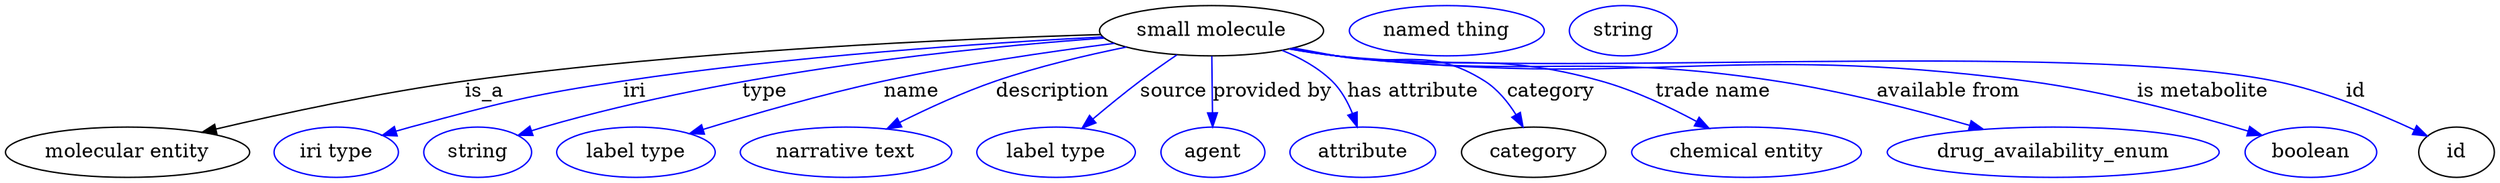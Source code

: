 digraph {
	graph [bb="0,0,1773.1,123"];
	node [label="\N"];
	"small molecule"	[height=0.5,
		label="small molecule",
		pos="861.09,105",
		width=2.2206];
	"molecular entity"	[height=0.5,
		pos="87.092,18",
		width=2.4192];
	"small molecule" -> "molecular entity"	[label=is_a,
		lp="342.09,61.5",
		pos="e,140.33,32.267 781.73,102.23 677.3,99.113 488.21,90.759 328.09,69 267.22,60.727 198.7,45.976 150.33,34.633"];
	iri	[color=blue,
		height=0.5,
		label="iri type",
		pos="236.09,18",
		width=1.2277];
	"small molecule" -> iri	[color=blue,
		label=iri,
		lp="449.09,61.5",
		pos="e,269.37,29.991 783.33,100.6 698.75,96.18 559.76,86.831 441.09,69 373.16,58.792 356.48,53.665 290.09,36 286.51,35.047 282.81,34.005 \
279.11,32.922",
		style=solid];
	type	[color=blue,
		height=0.5,
		label=string,
		pos="337.09,18",
		width=1.0652];
	"small molecule" -> type	[color=blue,
		label=type,
		lp="542.09,61.5",
		pos="e,365.73,30.023 784.52,99.736 689.12,92.919 521.86,75.992 384.09,36 381.19,35.156 378.2,34.227 375.21,33.251",
		style=solid];
	name	[color=blue,
		height=0.5,
		label="label type",
		pos="450.09,18",
		width=1.5707];
	"small molecule" -> name	[color=blue,
		label=name,
		lp="647.09,61.5",
		pos="e,488.41,31.346 791.82,95.982 745.03,89.993 682.01,80.814 627.09,69 582.86,59.485 533.38,45.188 498,34.315",
		style=solid];
	description	[color=blue,
		height=0.5,
		label="narrative text",
		pos="600.09,18",
		width=2.0943];
	"small molecule" -> description	[color=blue,
		label=description,
		lp="747.59,61.5",
		pos="e,629.36,34.76 800.29,93.301 771.62,87.469 737.18,79.315 707.09,69 683.65,60.962 658.49,49.37 638.47,39.37",
		style=solid];
	source	[color=blue,
		height=0.5,
		label="label type",
		pos="750.09,18",
		width=1.5707];
	"small molecule" -> source	[color=blue,
		label=source,
		lp="834.09,61.5",
		pos="e,768.64,35.223 836.38,87.72 827.92,81.971 818.48,75.353 810.09,69 798.83,60.474 786.8,50.609 776.49,41.906",
		style=solid];
	"provided by"	[color=blue,
		height=0.5,
		label=agent,
		pos="862.09,18",
		width=1.0291];
	"small molecule" -> "provided by"	[color=blue,
		label="provided by",
		lp="904.59,61.5",
		pos="e,861.89,36.175 861.29,86.799 861.43,75.163 861.62,59.548 861.77,46.237",
		style=solid];
	"has attribute"	[color=blue,
		height=0.5,
		label=attribute,
		pos="969.09,18",
		width=1.4443];
	"small molecule" -> "has attribute"	[color=blue,
		label="has attribute",
		lp="1005.1,61.5",
		pos="e,965.07,36.207 911.35,90.981 924.19,85.785 937.15,78.664 947.09,69 953.64,62.632 958.38,53.979 961.74,45.661",
		style=solid];
	category	[height=0.5,
		pos="1090.1,18",
		width=1.4263];
	"small molecule" -> category	[color=blue,
		label=category,
		lp="1103.6,61.5",
		pos="e,1082.9,36.092 919.28,92.554 929.22,90.658 939.45,88.743 949.09,87 996.55,78.426 1015.5,95.029 1056.1,69 1065.2,63.136 1072.5,53.84 \
1078,44.847",
		style=solid];
	"trade name"	[color=blue,
		height=0.5,
		label="chemical entity",
		pos="1241.1,18",
		width=2.2748];
	"small molecule" -> "trade name"	[color=blue,
		label="trade name",
		lp="1218.1,61.5",
		pos="e,1214.9,35.147 917.76,92.22 928.15,90.297 938.93,88.46 949.09,87 1033.1,74.942 1057.5,92.043 1139.1,69 1162.4,62.416 1186.9,50.631 \
1206,40.156",
		style=solid];
	"available from"	[color=blue,
		height=0.5,
		label=drug_availability_enum,
		pos="1459.1,18",
		width=3.2858];
	"small molecule" -> "available from"	[color=blue,
		label="available from",
		lp="1385.6,61.5",
		pos="e,1409.7,34.419 916.78,92.079 927.46,90.122 938.59,88.309 949.09,87 1087.8,69.705 1125,90.375 1263.1,69 1309.6,61.803 1361.1,48.437 \
1399.7,37.335",
		style=solid];
	"is metabolite"	[color=blue,
		height=0.5,
		label=boolean,
		pos="1642.1,18",
		width=1.2999];
	"small molecule" -> "is metabolite"	[color=blue,
		label="is metabolite",
		lp="1567.1,61.5",
		pos="e,1607.3,30.211 916.76,91.903 927.44,89.963 938.58,88.2 949.09,87 1166.5,62.175 1224.1,97.403 1441.1,69 1495.8,61.835 1557.2,45.288 \
1597.5,33.184",
		style=solid];
	id	[height=0.5,
		pos="1746.1,18",
		width=0.75];
	"small molecule" -> id	[color=blue,
		label=id,
		lp="1675.1,61.5",
		pos="e,1725,29.845 916.27,91.907 927.11,89.939 938.42,88.167 949.09,87 1096.9,70.841 1472.3,98.495 1618.1,69 1652.9,61.951 1690.6,46.175 \
1715.9,34.216",
		style=solid];
	"named thing_category"	[color=blue,
		height=0.5,
		label="named thing",
		pos="1028.1,105",
		width=1.9318];
	"small molecule_id"	[color=blue,
		height=0.5,
		label=string,
		pos="1154.1,105",
		width=1.0652];
}
